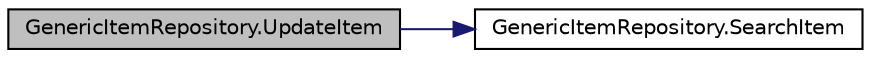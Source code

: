 digraph "GenericItemRepository.UpdateItem"
{
  edge [fontname="Helvetica",fontsize="10",labelfontname="Helvetica",labelfontsize="10"];
  node [fontname="Helvetica",fontsize="10",shape=record];
  rankdir="LR";
  Node9 [label="GenericItemRepository.UpdateItem",height=0.2,width=0.4,color="black", fillcolor="grey75", style="filled", fontcolor="black"];
  Node9 -> Node10 [color="midnightblue",fontsize="10",style="solid",fontname="Helvetica"];
  Node10 [label="GenericItemRepository.SearchItem",height=0.2,width=0.4,color="black", fillcolor="white", style="filled",URL="$class_generic_item_repository.html#ae719df3ce0ce3cbcdb9ab9eee7c6335d",tooltip="Search for an item in the repository "];
}
